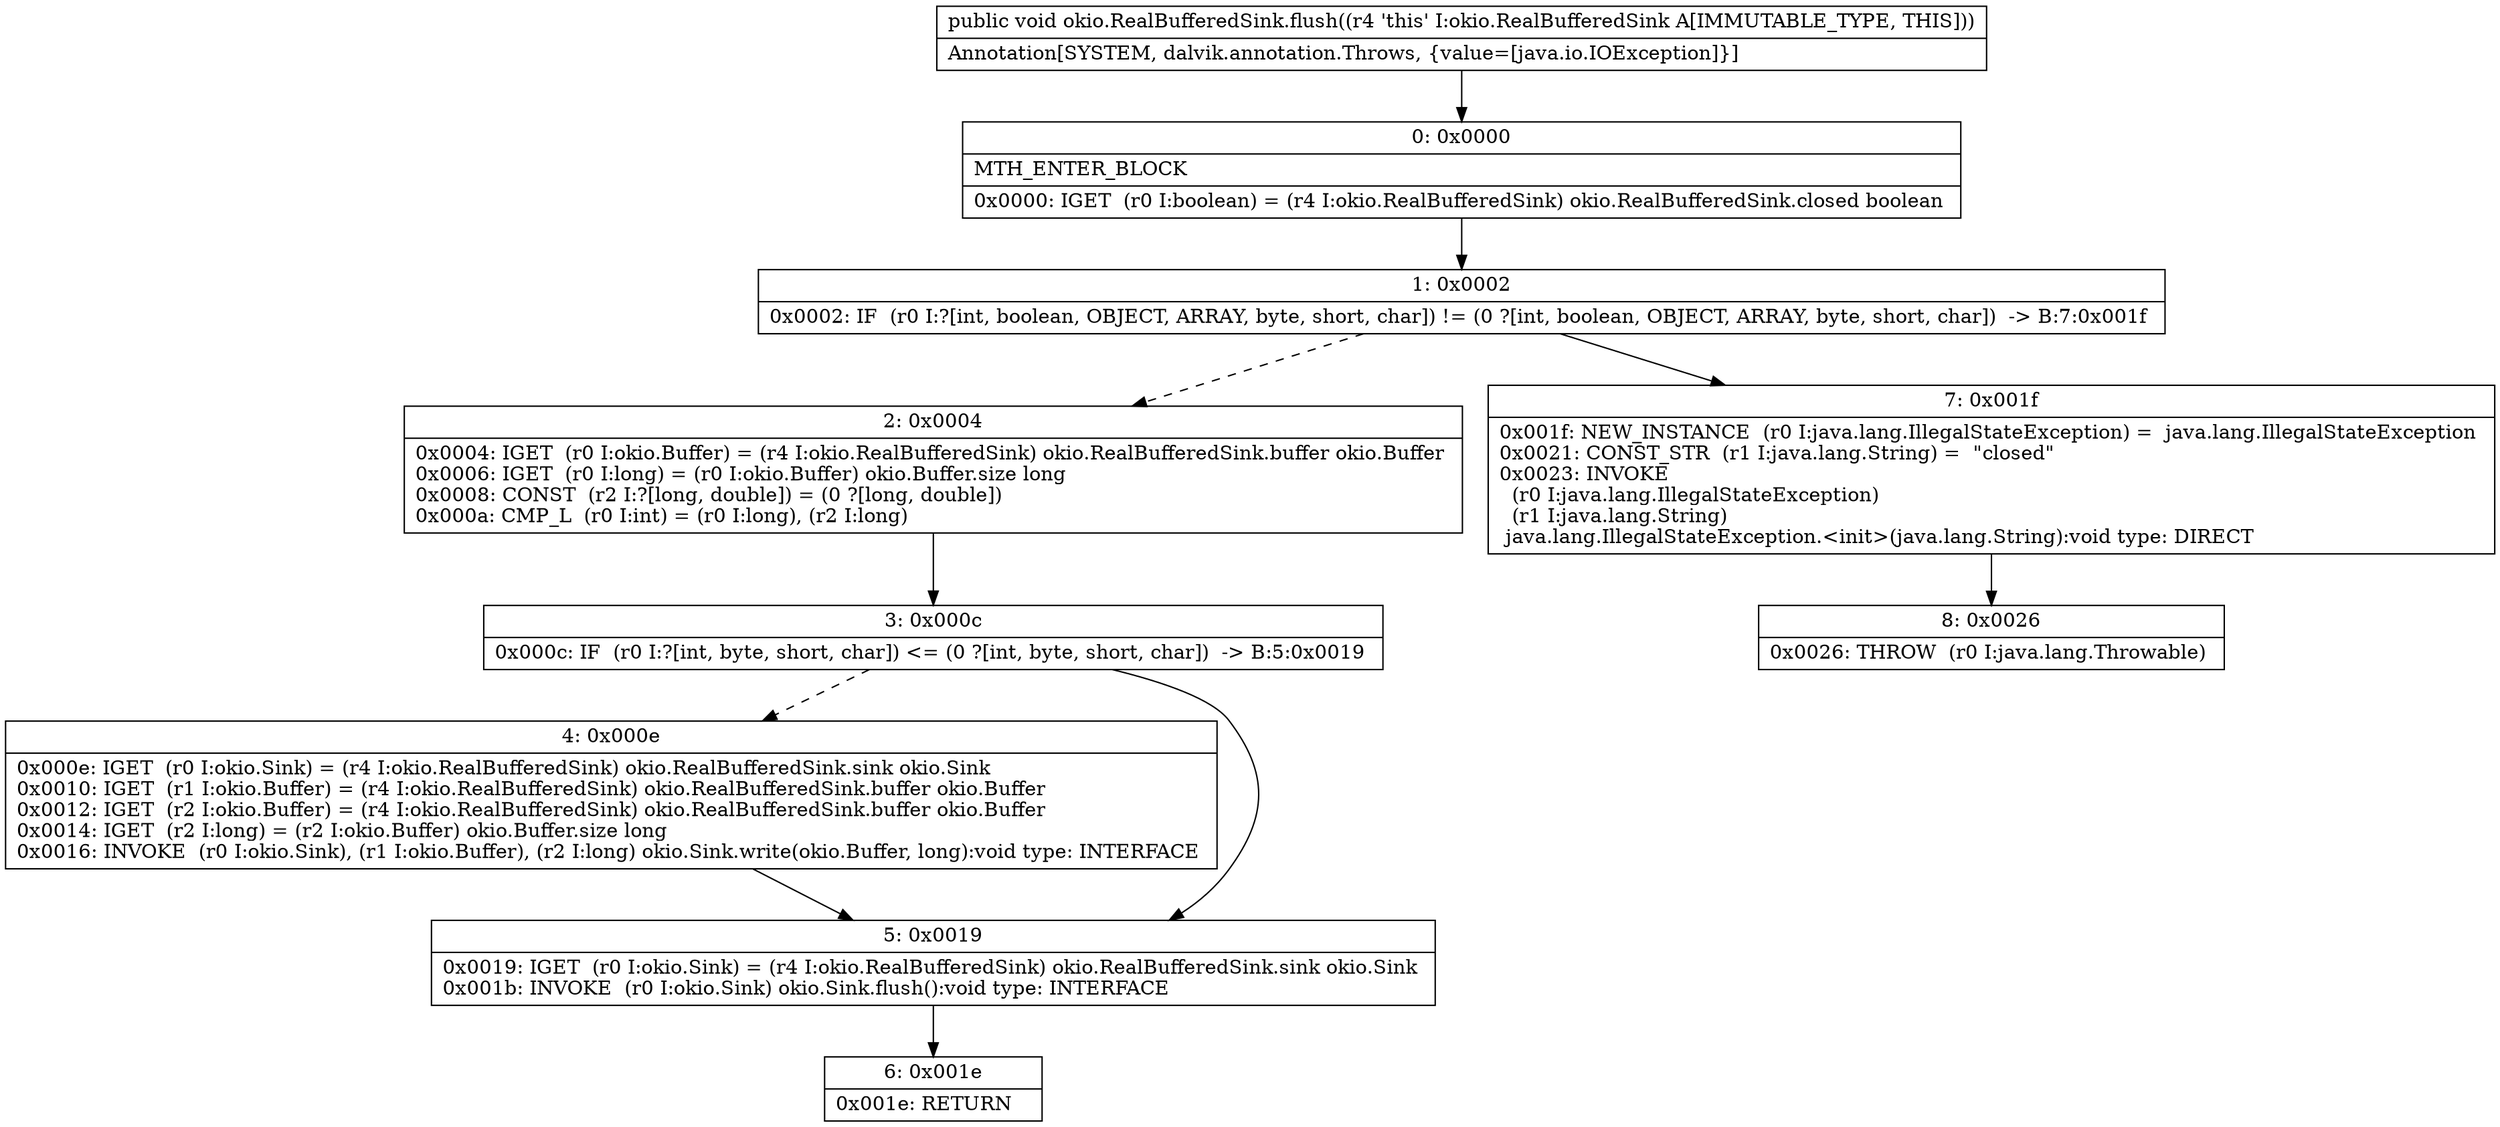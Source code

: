 digraph "CFG forokio.RealBufferedSink.flush()V" {
Node_0 [shape=record,label="{0\:\ 0x0000|MTH_ENTER_BLOCK\l|0x0000: IGET  (r0 I:boolean) = (r4 I:okio.RealBufferedSink) okio.RealBufferedSink.closed boolean \l}"];
Node_1 [shape=record,label="{1\:\ 0x0002|0x0002: IF  (r0 I:?[int, boolean, OBJECT, ARRAY, byte, short, char]) != (0 ?[int, boolean, OBJECT, ARRAY, byte, short, char])  \-\> B:7:0x001f \l}"];
Node_2 [shape=record,label="{2\:\ 0x0004|0x0004: IGET  (r0 I:okio.Buffer) = (r4 I:okio.RealBufferedSink) okio.RealBufferedSink.buffer okio.Buffer \l0x0006: IGET  (r0 I:long) = (r0 I:okio.Buffer) okio.Buffer.size long \l0x0008: CONST  (r2 I:?[long, double]) = (0 ?[long, double]) \l0x000a: CMP_L  (r0 I:int) = (r0 I:long), (r2 I:long) \l}"];
Node_3 [shape=record,label="{3\:\ 0x000c|0x000c: IF  (r0 I:?[int, byte, short, char]) \<= (0 ?[int, byte, short, char])  \-\> B:5:0x0019 \l}"];
Node_4 [shape=record,label="{4\:\ 0x000e|0x000e: IGET  (r0 I:okio.Sink) = (r4 I:okio.RealBufferedSink) okio.RealBufferedSink.sink okio.Sink \l0x0010: IGET  (r1 I:okio.Buffer) = (r4 I:okio.RealBufferedSink) okio.RealBufferedSink.buffer okio.Buffer \l0x0012: IGET  (r2 I:okio.Buffer) = (r4 I:okio.RealBufferedSink) okio.RealBufferedSink.buffer okio.Buffer \l0x0014: IGET  (r2 I:long) = (r2 I:okio.Buffer) okio.Buffer.size long \l0x0016: INVOKE  (r0 I:okio.Sink), (r1 I:okio.Buffer), (r2 I:long) okio.Sink.write(okio.Buffer, long):void type: INTERFACE \l}"];
Node_5 [shape=record,label="{5\:\ 0x0019|0x0019: IGET  (r0 I:okio.Sink) = (r4 I:okio.RealBufferedSink) okio.RealBufferedSink.sink okio.Sink \l0x001b: INVOKE  (r0 I:okio.Sink) okio.Sink.flush():void type: INTERFACE \l}"];
Node_6 [shape=record,label="{6\:\ 0x001e|0x001e: RETURN   \l}"];
Node_7 [shape=record,label="{7\:\ 0x001f|0x001f: NEW_INSTANCE  (r0 I:java.lang.IllegalStateException) =  java.lang.IllegalStateException \l0x0021: CONST_STR  (r1 I:java.lang.String) =  \"closed\" \l0x0023: INVOKE  \l  (r0 I:java.lang.IllegalStateException)\l  (r1 I:java.lang.String)\l java.lang.IllegalStateException.\<init\>(java.lang.String):void type: DIRECT \l}"];
Node_8 [shape=record,label="{8\:\ 0x0026|0x0026: THROW  (r0 I:java.lang.Throwable) \l}"];
MethodNode[shape=record,label="{public void okio.RealBufferedSink.flush((r4 'this' I:okio.RealBufferedSink A[IMMUTABLE_TYPE, THIS]))  | Annotation[SYSTEM, dalvik.annotation.Throws, \{value=[java.io.IOException]\}]\l}"];
MethodNode -> Node_0;
Node_0 -> Node_1;
Node_1 -> Node_2[style=dashed];
Node_1 -> Node_7;
Node_2 -> Node_3;
Node_3 -> Node_4[style=dashed];
Node_3 -> Node_5;
Node_4 -> Node_5;
Node_5 -> Node_6;
Node_7 -> Node_8;
}

